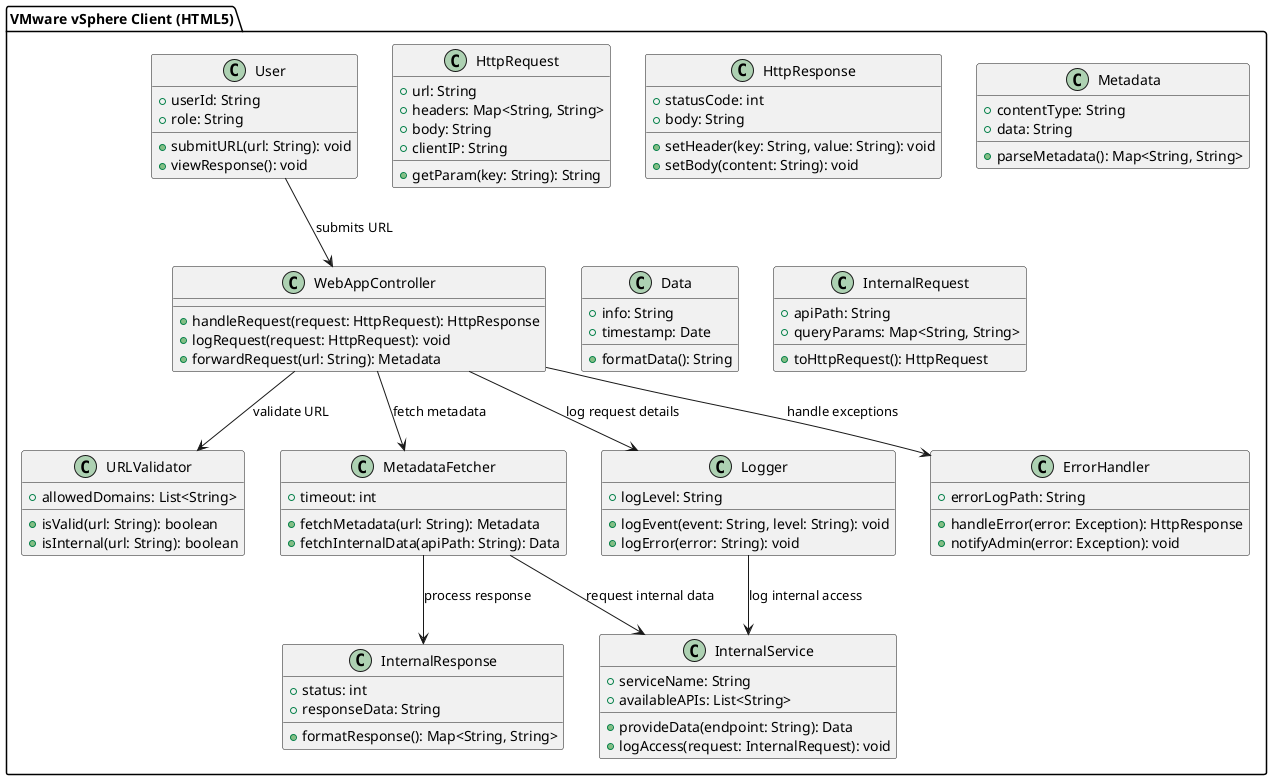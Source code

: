 @startuml "test 2"
package "VMware vSphere Client (HTML5)" {

  class User {
    +userId: String
    +role: String
    +submitURL(url: String): void
    +viewResponse(): void
  }

  class WebAppController {
    +handleRequest(request: HttpRequest): HttpResponse
    +logRequest(request: HttpRequest): void
    +forwardRequest(url: String): Metadata
  }

  class URLValidator {
    +allowedDomains: List<String>
    +isValid(url: String): boolean
    +isInternal(url: String): boolean
  }

  class MetadataFetcher {
    +timeout: int
    +fetchMetadata(url: String): Metadata
    +fetchInternalData(apiPath: String): Data
  }

  class InternalService {
    +serviceName: String
    +availableAPIs: List<String>
    +provideData(endpoint: String): Data
    +logAccess(request: InternalRequest): void
  }

  class Logger {
    +logLevel: String
    +logEvent(event: String, level: String): void
    +logError(error: String): void
  }

  class ErrorHandler {
    +errorLogPath: String
    +handleError(error: Exception): HttpResponse
    +notifyAdmin(error: Exception): void
  }

  class HttpRequest {
    +url: String
    +headers: Map<String, String>
    +body: String
    +clientIP: String
    +getParam(key: String): String
  }

  class HttpResponse {
    +statusCode: int
    +body: String
    +setHeader(key: String, value: String): void
    +setBody(content: String): void
  }

  class Metadata {
    +contentType: String
    +data: String
    +parseMetadata(): Map<String, String>
  }

  class Data {
    +info: String
    +timestamp: Date
    +formatData(): String
  }

  class InternalRequest {
    +apiPath: String
    +queryParams: Map<String, String>
    +toHttpRequest(): HttpRequest
  }

  class InternalResponse {
    +status: int
    +responseData: String
    +formatResponse(): Map<String, String>
  }
}

User --> WebAppController : submits URL
WebAppController --> URLValidator : validate URL
WebAppController --> MetadataFetcher : fetch metadata
MetadataFetcher --> InternalService : request internal data
WebAppController --> Logger : log request details
WebAppController --> ErrorHandler : handle exceptions
Logger --> InternalService : log internal access
MetadataFetcher --> InternalResponse : process response
@enduml
